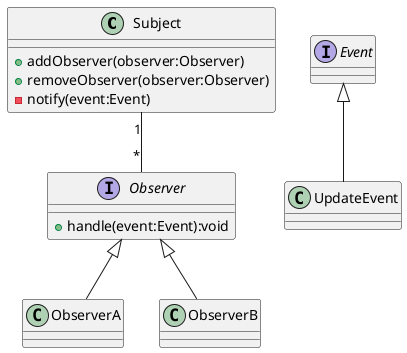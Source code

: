 @startuml
'https://plantuml.com/class-diagram

class Subject{
    + addObserver(observer:Observer)
    + removeObserver(observer:Observer)
    - notify(event:Event)
}

interface Event{}
class UpdateEvent{}

Event <|-- UpdateEvent

interface Observer{
 + handle(event:Event):void
}

class ObserverA{}
class ObserverB{}

Observer<|--ObserverA
Observer<|--ObserverB

Subject "1" -- "*" Observer

@enduml